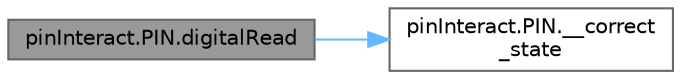 digraph "pinInteract.PIN.digitalRead"
{
 // LATEX_PDF_SIZE
  bgcolor="transparent";
  edge [fontname=Helvetica,fontsize=10,labelfontname=Helvetica,labelfontsize=10];
  node [fontname=Helvetica,fontsize=10,shape=box,height=0.2,width=0.4];
  rankdir="LR";
  Node1 [id="Node000001",label="pinInteract.PIN.digitalRead",height=0.2,width=0.4,color="gray40", fillcolor="grey60", style="filled", fontcolor="black",tooltip=" "];
  Node1 -> Node2 [id="edge1_Node000001_Node000002",color="steelblue1",style="solid",tooltip=" "];
  Node2 [id="Node000002",label="pinInteract.PIN.__correct\l_state",height=0.2,width=0.4,color="grey40", fillcolor="white", style="filled",URL="$classpin_interact_1_1_p_i_n.html#af75dc52555edce22fd3dad2082da81ba",tooltip=" "];
}
